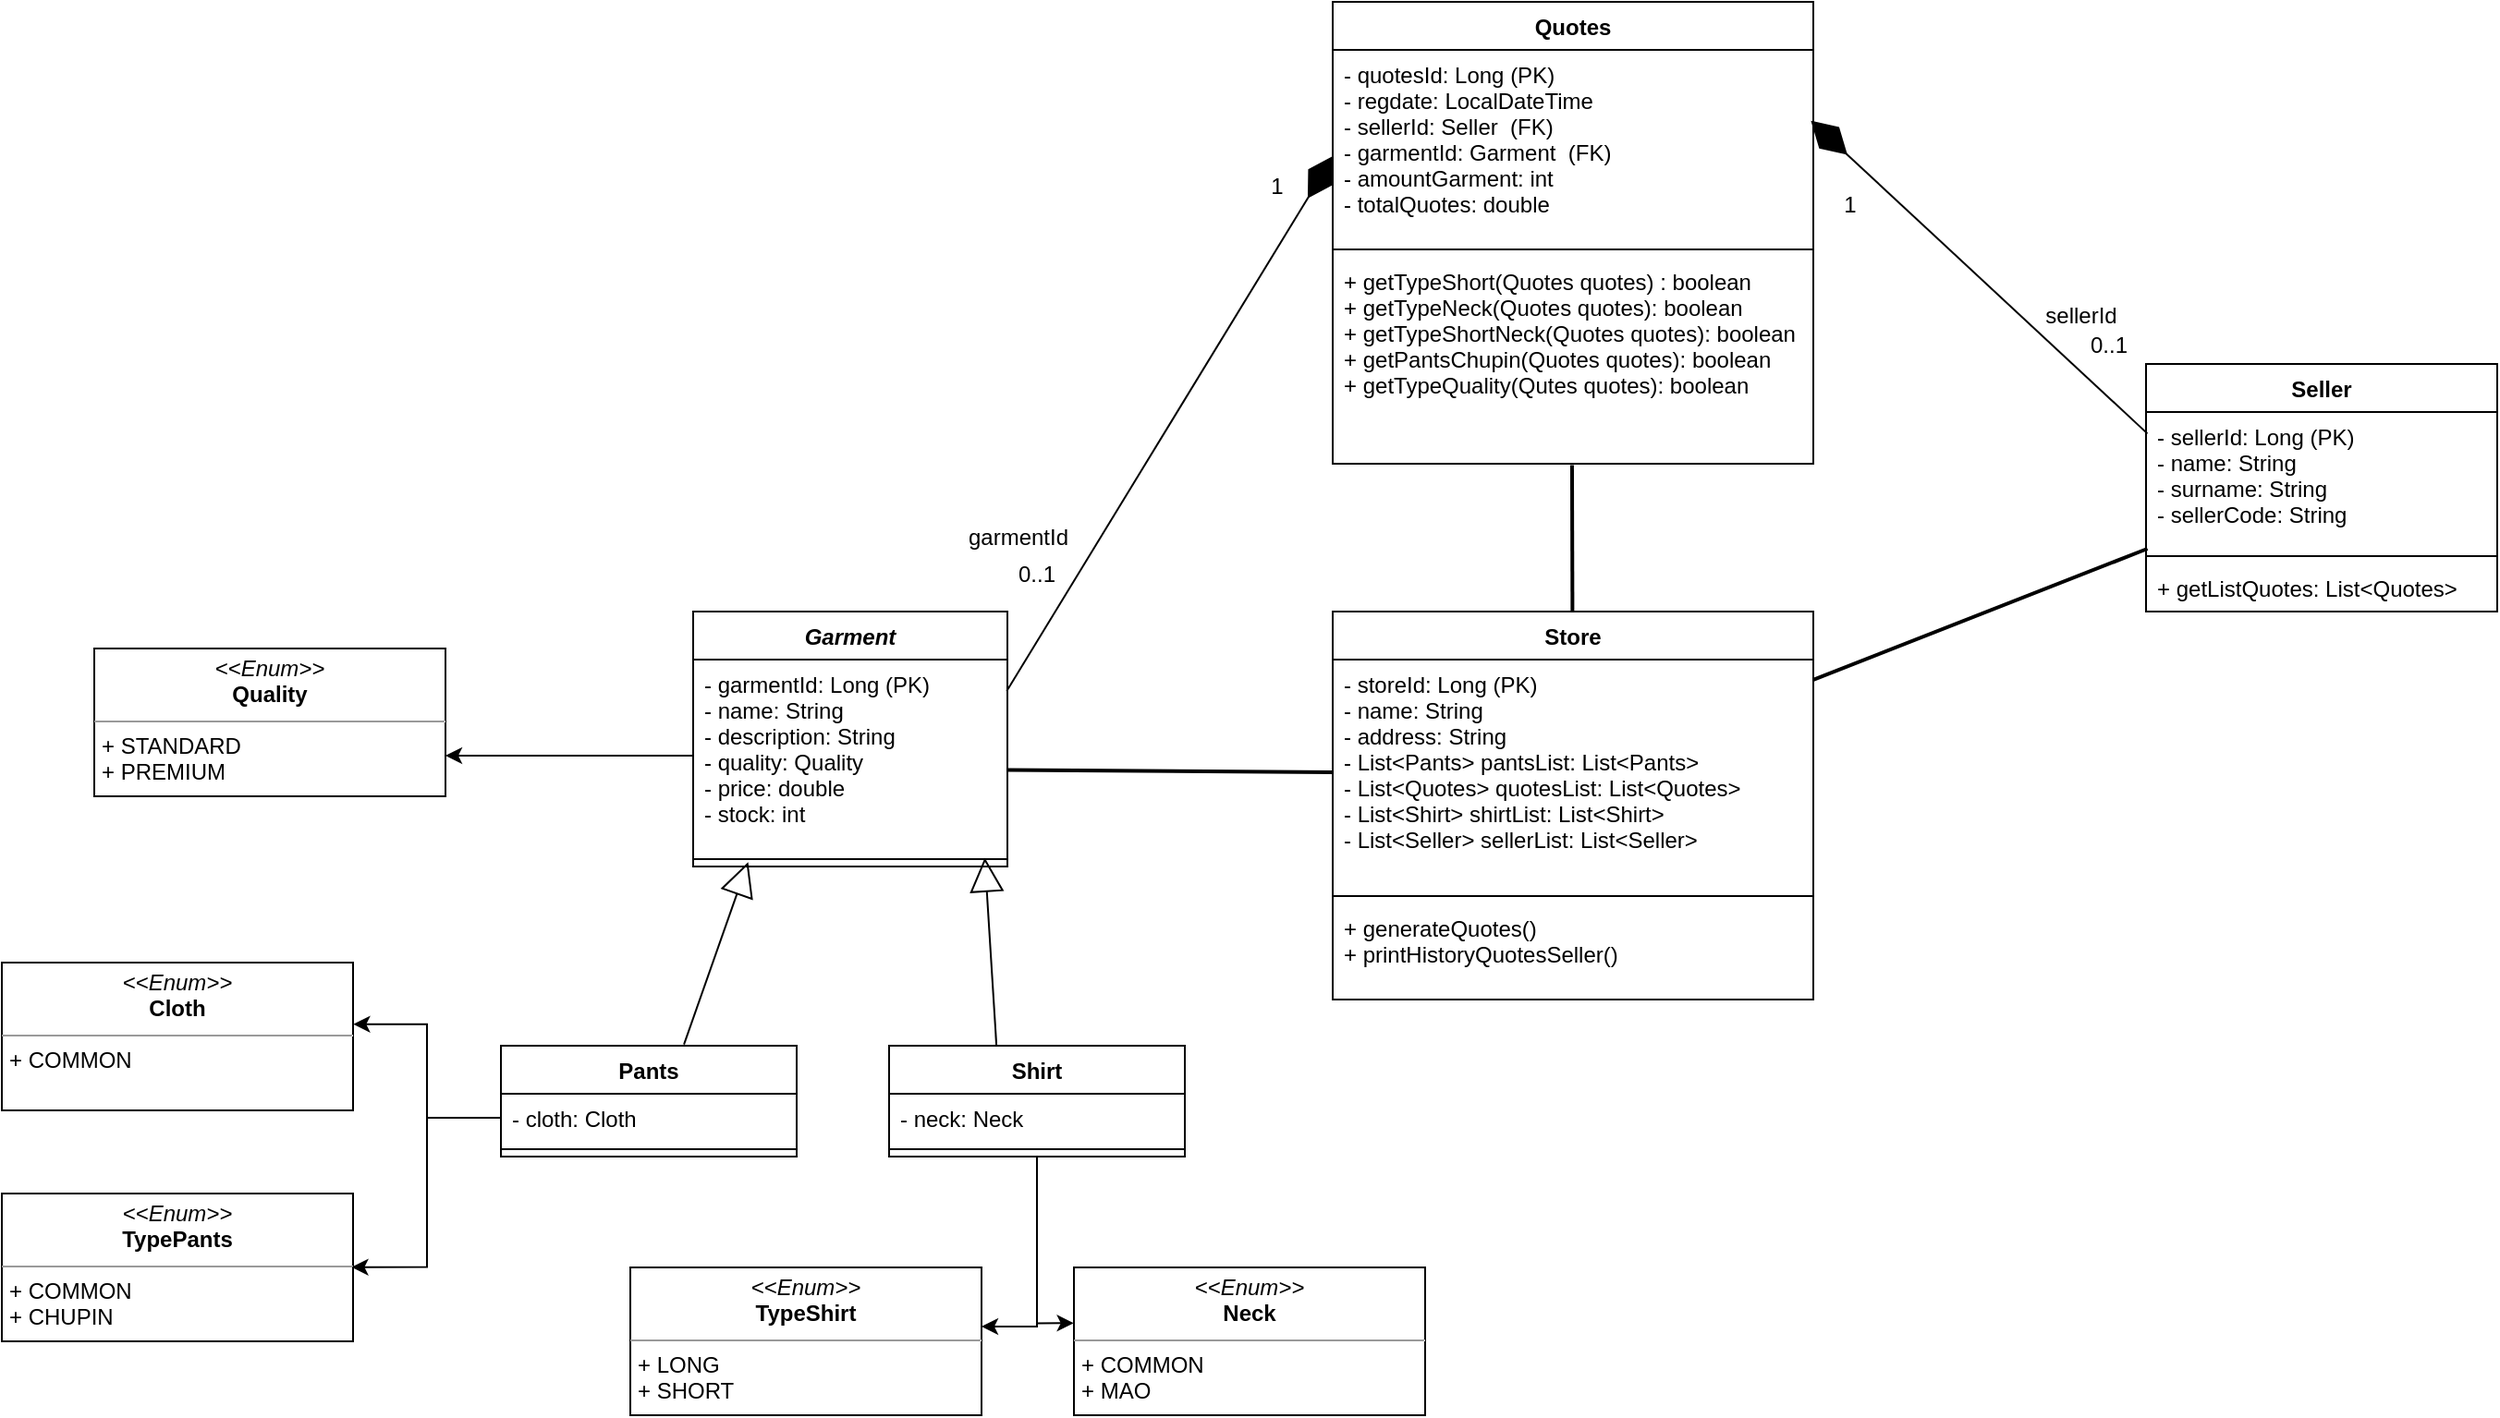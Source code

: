 <mxfile version="14.6.13" type="device"><diagram id="NBp3GSrJcXe_fYZ9Uk5g" name="Página-1"><mxGraphModel dx="1480" dy="932" grid="1" gridSize="10" guides="1" tooltips="1" connect="1" arrows="1" fold="1" page="1" pageScale="1" pageWidth="827" pageHeight="1169" math="0" shadow="0"><root><mxCell id="0"/><mxCell id="1" parent="0"/><mxCell id="UboKCv1lkJhCeTtd3Tmf-1" value="Garment" style="swimlane;fontStyle=3;align=center;verticalAlign=top;childLayout=stackLayout;horizontal=1;startSize=26;horizontalStack=0;resizeParent=1;resizeParentMax=0;resizeLast=0;collapsible=1;marginBottom=0;" parent="1" vertex="1"><mxGeometry x="534" y="370" width="170" height="138" as="geometry"/></mxCell><mxCell id="UboKCv1lkJhCeTtd3Tmf-2" value="- garmentId: Long (PK)&#10;- name: String&#10;- description: String&#10;- quality: Quality&#10;- price: double&#10;- stock: int" style="text;strokeColor=none;fillColor=none;align=left;verticalAlign=top;spacingLeft=4;spacingRight=4;overflow=hidden;rotatable=0;points=[[0,0.5],[1,0.5]];portConstraint=eastwest;" parent="UboKCv1lkJhCeTtd3Tmf-1" vertex="1"><mxGeometry y="26" width="170" height="104" as="geometry"/></mxCell><mxCell id="UboKCv1lkJhCeTtd3Tmf-3" value="" style="line;strokeWidth=1;fillColor=none;align=left;verticalAlign=middle;spacingTop=-1;spacingLeft=3;spacingRight=3;rotatable=0;labelPosition=right;points=[];portConstraint=eastwest;" parent="UboKCv1lkJhCeTtd3Tmf-1" vertex="1"><mxGeometry y="130" width="170" height="8" as="geometry"/></mxCell><mxCell id="UboKCv1lkJhCeTtd3Tmf-7" value="&lt;p style=&quot;margin: 0px ; margin-top: 4px ; text-align: center&quot;&gt;&lt;i&gt;&amp;lt;&amp;lt;Enum&amp;gt;&amp;gt;&lt;/i&gt;&lt;br&gt;&lt;b&gt;Quality&lt;/b&gt;&lt;/p&gt;&lt;hr size=&quot;1&quot;&gt;&lt;p style=&quot;margin: 0px ; margin-left: 4px&quot;&gt;+ STANDARD&lt;br&gt;+ PREMIUM&lt;/p&gt;" style="verticalAlign=top;align=left;overflow=fill;fontSize=12;fontFamily=Helvetica;html=1;" parent="1" vertex="1"><mxGeometry x="210" y="390" width="190" height="80" as="geometry"/></mxCell><mxCell id="UboKCv1lkJhCeTtd3Tmf-8" value="Pants" style="swimlane;fontStyle=1;align=center;verticalAlign=top;childLayout=stackLayout;horizontal=1;startSize=26;horizontalStack=0;resizeParent=1;resizeParentMax=0;resizeLast=0;collapsible=1;marginBottom=0;" parent="1" vertex="1"><mxGeometry x="430" y="605" width="160" height="60" as="geometry"/></mxCell><mxCell id="UboKCv1lkJhCeTtd3Tmf-9" value="- cloth: Cloth" style="text;strokeColor=none;fillColor=none;align=left;verticalAlign=top;spacingLeft=4;spacingRight=4;overflow=hidden;rotatable=0;points=[[0,0.5],[1,0.5]];portConstraint=eastwest;" parent="UboKCv1lkJhCeTtd3Tmf-8" vertex="1"><mxGeometry y="26" width="160" height="26" as="geometry"/></mxCell><mxCell id="UboKCv1lkJhCeTtd3Tmf-10" value="" style="line;strokeWidth=1;fillColor=none;align=left;verticalAlign=middle;spacingTop=-1;spacingLeft=3;spacingRight=3;rotatable=0;labelPosition=right;points=[];portConstraint=eastwest;" parent="UboKCv1lkJhCeTtd3Tmf-8" vertex="1"><mxGeometry y="52" width="160" height="8" as="geometry"/></mxCell><mxCell id="UboKCv1lkJhCeTtd3Tmf-12" style="edgeStyle=orthogonalEdgeStyle;rounded=0;orthogonalLoop=1;jettySize=auto;html=1;entryX=-0.001;entryY=0.377;entryDx=0;entryDy=0;entryPerimeter=0;" parent="1" source="UboKCv1lkJhCeTtd3Tmf-13" target="UboKCv1lkJhCeTtd3Tmf-18" edge="1"><mxGeometry relative="1" as="geometry"/></mxCell><mxCell id="01bQ8k27mibnHuv9tIRM-5" style="edgeStyle=orthogonalEdgeStyle;rounded=0;orthogonalLoop=1;jettySize=auto;html=1;entryX=1;entryY=0.4;entryDx=0;entryDy=0;entryPerimeter=0;" edge="1" parent="1" source="UboKCv1lkJhCeTtd3Tmf-13" target="UboKCv1lkJhCeTtd3Tmf-40"><mxGeometry relative="1" as="geometry"/></mxCell><mxCell id="UboKCv1lkJhCeTtd3Tmf-13" value="Shirt" style="swimlane;fontStyle=1;align=center;verticalAlign=top;childLayout=stackLayout;horizontal=1;startSize=26;horizontalStack=0;resizeParent=1;resizeParentMax=0;resizeLast=0;collapsible=1;marginBottom=0;" parent="1" vertex="1"><mxGeometry x="640" y="605" width="160" height="60" as="geometry"/></mxCell><mxCell id="UboKCv1lkJhCeTtd3Tmf-14" value="- neck: Neck" style="text;strokeColor=none;fillColor=none;align=left;verticalAlign=top;spacingLeft=4;spacingRight=4;overflow=hidden;rotatable=0;points=[[0,0.5],[1,0.5]];portConstraint=eastwest;" parent="UboKCv1lkJhCeTtd3Tmf-13" vertex="1"><mxGeometry y="26" width="160" height="26" as="geometry"/></mxCell><mxCell id="UboKCv1lkJhCeTtd3Tmf-15" value="" style="line;strokeWidth=1;fillColor=none;align=left;verticalAlign=middle;spacingTop=-1;spacingLeft=3;spacingRight=3;rotatable=0;labelPosition=right;points=[];portConstraint=eastwest;" parent="UboKCv1lkJhCeTtd3Tmf-13" vertex="1"><mxGeometry y="52" width="160" height="8" as="geometry"/></mxCell><mxCell id="UboKCv1lkJhCeTtd3Tmf-16" value="" style="endArrow=block;endSize=16;endFill=0;html=1;exitX=0.619;exitY=-0.012;exitDx=0;exitDy=0;exitPerimeter=0;entryX=0.175;entryY=0.696;entryDx=0;entryDy=0;entryPerimeter=0;" parent="1" source="UboKCv1lkJhCeTtd3Tmf-8" edge="1" target="UboKCv1lkJhCeTtd3Tmf-3"><mxGeometry x="0.066" y="-13" width="160" relative="1" as="geometry"><mxPoint x="474" y="800" as="sourcePoint"/><mxPoint x="540" y="510" as="targetPoint"/><mxPoint x="1" as="offset"/></mxGeometry></mxCell><mxCell id="UboKCv1lkJhCeTtd3Tmf-17" value="" style="endArrow=block;endSize=16;endFill=0;html=1;exitX=0.363;exitY=0;exitDx=0;exitDy=0;exitPerimeter=0;entryX=0.928;entryY=0.411;entryDx=0;entryDy=0;entryPerimeter=0;" parent="1" source="UboKCv1lkJhCeTtd3Tmf-13" edge="1" target="UboKCv1lkJhCeTtd3Tmf-3"><mxGeometry width="160" relative="1" as="geometry"><mxPoint x="560" y="610" as="sourcePoint"/><mxPoint x="640" y="510" as="targetPoint"/></mxGeometry></mxCell><mxCell id="UboKCv1lkJhCeTtd3Tmf-18" value="&lt;p style=&quot;margin: 0px ; margin-top: 4px ; text-align: center&quot;&gt;&lt;i&gt;&amp;lt;&amp;lt;Enum&amp;gt;&amp;gt;&lt;/i&gt;&lt;br&gt;&lt;b&gt;Neck&lt;/b&gt;&lt;/p&gt;&lt;hr size=&quot;1&quot;&gt;&lt;p style=&quot;margin: 0px ; margin-left: 4px&quot;&gt;+ COMMON&lt;br&gt;+ MAO&lt;/p&gt;" style="verticalAlign=top;align=left;overflow=fill;fontSize=12;fontFamily=Helvetica;html=1;" parent="1" vertex="1"><mxGeometry x="740" y="725" width="190" height="80" as="geometry"/></mxCell><mxCell id="UboKCv1lkJhCeTtd3Tmf-19" value="&lt;p style=&quot;margin: 0px ; margin-top: 4px ; text-align: center&quot;&gt;&lt;i&gt;&amp;lt;&amp;lt;Enum&amp;gt;&amp;gt;&lt;/i&gt;&lt;br&gt;&lt;b&gt;Cloth&lt;/b&gt;&lt;/p&gt;&lt;hr size=&quot;1&quot;&gt;&lt;p style=&quot;margin: 0px ; margin-left: 4px&quot;&gt;+ COMMON&lt;br&gt;&lt;/p&gt;" style="verticalAlign=top;align=left;overflow=fill;fontSize=12;fontFamily=Helvetica;html=1;" parent="1" vertex="1"><mxGeometry x="160" y="560" width="190" height="80" as="geometry"/></mxCell><mxCell id="UboKCv1lkJhCeTtd3Tmf-20" style="edgeStyle=orthogonalEdgeStyle;rounded=0;orthogonalLoop=1;jettySize=auto;html=1;entryX=1.001;entryY=0.417;entryDx=0;entryDy=0;entryPerimeter=0;" parent="1" source="UboKCv1lkJhCeTtd3Tmf-9" target="UboKCv1lkJhCeTtd3Tmf-19" edge="1"><mxGeometry relative="1" as="geometry"/></mxCell><mxCell id="UboKCv1lkJhCeTtd3Tmf-34" value="Seller" style="swimlane;fontStyle=1;align=center;verticalAlign=top;childLayout=stackLayout;horizontal=1;startSize=26;horizontalStack=0;resizeParent=1;resizeParentMax=0;resizeLast=0;collapsible=1;marginBottom=0;" parent="1" vertex="1"><mxGeometry x="1320" y="236" width="190" height="134" as="geometry"/></mxCell><mxCell id="UboKCv1lkJhCeTtd3Tmf-35" value="- sellerId: Long (PK)&#10;- name: String&#10;- surname: String&#10;- sellerCode: String" style="text;strokeColor=none;fillColor=none;align=left;verticalAlign=top;spacingLeft=4;spacingRight=4;overflow=hidden;rotatable=0;points=[[0,0.5],[1,0.5]];portConstraint=eastwest;" parent="UboKCv1lkJhCeTtd3Tmf-34" vertex="1"><mxGeometry y="26" width="190" height="74" as="geometry"/></mxCell><mxCell id="UboKCv1lkJhCeTtd3Tmf-36" value="" style="line;strokeWidth=1;fillColor=none;align=left;verticalAlign=middle;spacingTop=-1;spacingLeft=3;spacingRight=3;rotatable=0;labelPosition=right;points=[];portConstraint=eastwest;" parent="UboKCv1lkJhCeTtd3Tmf-34" vertex="1"><mxGeometry y="100" width="190" height="8" as="geometry"/></mxCell><mxCell id="UboKCv1lkJhCeTtd3Tmf-37" value="+ getListQuotes: List&lt;Quotes&gt;" style="text;strokeColor=none;fillColor=none;align=left;verticalAlign=top;spacingLeft=4;spacingRight=4;overflow=hidden;rotatable=0;points=[[0,0.5],[1,0.5]];portConstraint=eastwest;" parent="UboKCv1lkJhCeTtd3Tmf-34" vertex="1"><mxGeometry y="108" width="190" height="26" as="geometry"/></mxCell><mxCell id="UboKCv1lkJhCeTtd3Tmf-38" value="&lt;p style=&quot;margin: 0px ; margin-top: 4px ; text-align: center&quot;&gt;&lt;i&gt;&amp;lt;&amp;lt;Enum&amp;gt;&amp;gt;&lt;/i&gt;&lt;br&gt;&lt;b&gt;TypePants&lt;/b&gt;&lt;/p&gt;&lt;hr size=&quot;1&quot;&gt;&lt;p style=&quot;margin: 0px ; margin-left: 4px&quot;&gt;+ COMMON&lt;br&gt;&lt;/p&gt;&lt;p style=&quot;margin: 0px ; margin-left: 4px&quot;&gt;+ CHUPIN&lt;/p&gt;" style="verticalAlign=top;align=left;overflow=fill;fontSize=12;fontFamily=Helvetica;html=1;" parent="1" vertex="1"><mxGeometry x="160" y="685" width="190" height="80" as="geometry"/></mxCell><mxCell id="UboKCv1lkJhCeTtd3Tmf-39" style="edgeStyle=orthogonalEdgeStyle;rounded=0;orthogonalLoop=1;jettySize=auto;html=1;entryX=0.996;entryY=0.498;entryDx=0;entryDy=0;entryPerimeter=0;" parent="1" source="UboKCv1lkJhCeTtd3Tmf-9" target="UboKCv1lkJhCeTtd3Tmf-38" edge="1"><mxGeometry relative="1" as="geometry"/></mxCell><mxCell id="UboKCv1lkJhCeTtd3Tmf-40" value="&lt;p style=&quot;margin: 0px ; margin-top: 4px ; text-align: center&quot;&gt;&lt;i&gt;&amp;lt;&amp;lt;Enum&amp;gt;&amp;gt;&lt;/i&gt;&lt;br&gt;&lt;b&gt;TypeShirt&lt;/b&gt;&lt;/p&gt;&lt;hr size=&quot;1&quot;&gt;&lt;p style=&quot;margin: 0px ; margin-left: 4px&quot;&gt;+ LONG&lt;br&gt;+ SHORT&lt;/p&gt;" style="verticalAlign=top;align=left;overflow=fill;fontSize=12;fontFamily=Helvetica;html=1;" parent="1" vertex="1"><mxGeometry x="500" y="725" width="190" height="80" as="geometry"/></mxCell><mxCell id="01bQ8k27mibnHuv9tIRM-4" style="edgeStyle=orthogonalEdgeStyle;rounded=0;orthogonalLoop=1;jettySize=auto;html=1;entryX=1;entryY=0.725;entryDx=0;entryDy=0;entryPerimeter=0;" edge="1" parent="1" source="UboKCv1lkJhCeTtd3Tmf-2" target="UboKCv1lkJhCeTtd3Tmf-7"><mxGeometry relative="1" as="geometry"/></mxCell><mxCell id="01bQ8k27mibnHuv9tIRM-7" value="" style="endArrow=diamondThin;endFill=1;endSize=24;html=1;exitX=0.998;exitY=0.163;exitDx=0;exitDy=0;exitPerimeter=0;entryX=0.002;entryY=0.551;entryDx=0;entryDy=0;entryPerimeter=0;" edge="1" parent="1" source="UboKCv1lkJhCeTtd3Tmf-2" target="01bQ8k27mibnHuv9tIRM-17"><mxGeometry width="160" relative="1" as="geometry"><mxPoint x="940" y="150" as="sourcePoint"/><mxPoint x="860.22" y="174.76" as="targetPoint"/></mxGeometry></mxCell><mxCell id="01bQ8k27mibnHuv9tIRM-8" value="" style="endArrow=diamondThin;endFill=1;endSize=24;html=1;exitX=0.004;exitY=0.158;exitDx=0;exitDy=0;exitPerimeter=0;entryX=0.995;entryY=0.369;entryDx=0;entryDy=0;entryPerimeter=0;" edge="1" parent="1" source="UboKCv1lkJhCeTtd3Tmf-35" target="01bQ8k27mibnHuv9tIRM-17"><mxGeometry width="160" relative="1" as="geometry"><mxPoint x="1010" y="150" as="sourcePoint"/><mxPoint x="1079.78" y="153.232" as="targetPoint"/></mxGeometry></mxCell><mxCell id="01bQ8k27mibnHuv9tIRM-9" value="0..1" style="text;html=1;strokeColor=none;fillColor=none;align=center;verticalAlign=middle;whiteSpace=wrap;rounded=0;" vertex="1" parent="1"><mxGeometry x="700" y="340" width="40" height="20" as="geometry"/></mxCell><mxCell id="01bQ8k27mibnHuv9tIRM-10" value="1" style="text;html=1;strokeColor=none;fillColor=none;align=center;verticalAlign=middle;whiteSpace=wrap;rounded=0;" vertex="1" parent="1"><mxGeometry x="830" y="130" width="40" height="20" as="geometry"/></mxCell><mxCell id="01bQ8k27mibnHuv9tIRM-11" value="garmentId" style="text;html=1;strokeColor=none;fillColor=none;align=center;verticalAlign=middle;whiteSpace=wrap;rounded=0;" vertex="1" parent="1"><mxGeometry x="680" y="320" width="60" height="20" as="geometry"/></mxCell><mxCell id="01bQ8k27mibnHuv9tIRM-12" value="0..1" style="text;html=1;strokeColor=none;fillColor=none;align=center;verticalAlign=middle;whiteSpace=wrap;rounded=0;" vertex="1" parent="1"><mxGeometry x="1280" y="216" width="40" height="20" as="geometry"/></mxCell><mxCell id="01bQ8k27mibnHuv9tIRM-13" value="1" style="text;html=1;strokeColor=none;fillColor=none;align=center;verticalAlign=middle;whiteSpace=wrap;rounded=0;" vertex="1" parent="1"><mxGeometry x="1140" y="140" width="40" height="20" as="geometry"/></mxCell><mxCell id="01bQ8k27mibnHuv9tIRM-14" value="sellerId" style="text;html=1;strokeColor=none;fillColor=none;align=center;verticalAlign=middle;whiteSpace=wrap;rounded=0;" vertex="1" parent="1"><mxGeometry x="1260" y="200" width="50" height="20" as="geometry"/></mxCell><mxCell id="01bQ8k27mibnHuv9tIRM-16" value="Quotes" style="swimlane;fontStyle=1;align=center;verticalAlign=top;childLayout=stackLayout;horizontal=1;startSize=26;horizontalStack=0;resizeParent=1;resizeParentMax=0;resizeLast=0;collapsible=1;marginBottom=0;" vertex="1" parent="1"><mxGeometry x="880" y="40" width="260" height="250" as="geometry"/></mxCell><mxCell id="01bQ8k27mibnHuv9tIRM-17" value="- quotesId: Long (PK)&#10;- regdate: LocalDateTime&#10;- sellerId: Seller  (FK)&#10;- garmentId: Garment  (FK)&#10;- amountGarment: int&#10;- totalQuotes: double" style="text;strokeColor=none;fillColor=none;align=left;verticalAlign=top;spacingLeft=4;spacingRight=4;overflow=hidden;rotatable=0;points=[[0,0.5],[1,0.5]];portConstraint=eastwest;" vertex="1" parent="01bQ8k27mibnHuv9tIRM-16"><mxGeometry y="26" width="260" height="104" as="geometry"/></mxCell><mxCell id="01bQ8k27mibnHuv9tIRM-18" value="" style="line;strokeWidth=1;fillColor=none;align=left;verticalAlign=middle;spacingTop=-1;spacingLeft=3;spacingRight=3;rotatable=0;labelPosition=right;points=[];portConstraint=eastwest;" vertex="1" parent="01bQ8k27mibnHuv9tIRM-16"><mxGeometry y="130" width="260" height="8" as="geometry"/></mxCell><mxCell id="01bQ8k27mibnHuv9tIRM-19" value="+ getTypeShort(Quotes quotes) : boolean&#10;+ getTypeNeck(Quotes quotes): boolean&#10;+ getTypeShortNeck(Quotes quotes): boolean&#10;+ getPantsChupin(Quotes quotes): boolean&#10;+ getTypeQuality(Qutes quotes): boolean" style="text;strokeColor=none;fillColor=none;align=left;verticalAlign=top;spacingLeft=4;spacingRight=4;overflow=hidden;rotatable=0;points=[[0,0.5],[1,0.5]];portConstraint=eastwest;" vertex="1" parent="01bQ8k27mibnHuv9tIRM-16"><mxGeometry y="138" width="260" height="112" as="geometry"/></mxCell><mxCell id="01bQ8k27mibnHuv9tIRM-39" style="rounded=0;orthogonalLoop=1;jettySize=auto;html=1;entryX=0.498;entryY=1.007;entryDx=0;entryDy=0;entryPerimeter=0;strokeWidth=2;endArrow=none;endFill=0;" edge="1" parent="1" source="01bQ8k27mibnHuv9tIRM-20" target="01bQ8k27mibnHuv9tIRM-19"><mxGeometry relative="1" as="geometry"/></mxCell><mxCell id="01bQ8k27mibnHuv9tIRM-20" value="Store" style="swimlane;fontStyle=1;align=center;verticalAlign=top;childLayout=stackLayout;horizontal=1;startSize=26;horizontalStack=0;resizeParent=1;resizeParentMax=0;resizeLast=0;collapsible=1;marginBottom=0;" vertex="1" parent="1"><mxGeometry x="880" y="370" width="260" height="210" as="geometry"/></mxCell><mxCell id="01bQ8k27mibnHuv9tIRM-21" value="- storeId: Long (PK)&#10;- name: String&#10;- address: String&#10;- List&lt;Pants&gt; pantsList: List&lt;Pants&gt;&#10;- List&lt;Quotes&gt; quotesList: List&lt;Quotes&gt;&#10;- List&lt;Shirt&gt; shirtList: List&lt;Shirt&gt;&#10;- List&lt;Seller&gt; sellerList: List&lt;Seller&gt;" style="text;strokeColor=none;fillColor=none;align=left;verticalAlign=top;spacingLeft=4;spacingRight=4;overflow=hidden;rotatable=0;points=[[0,0.5],[1,0.5]];portConstraint=eastwest;" vertex="1" parent="01bQ8k27mibnHuv9tIRM-20"><mxGeometry y="26" width="260" height="124" as="geometry"/></mxCell><mxCell id="01bQ8k27mibnHuv9tIRM-22" value="" style="line;strokeWidth=1;fillColor=none;align=left;verticalAlign=middle;spacingTop=-1;spacingLeft=3;spacingRight=3;rotatable=0;labelPosition=right;points=[];portConstraint=eastwest;" vertex="1" parent="01bQ8k27mibnHuv9tIRM-20"><mxGeometry y="150" width="260" height="8" as="geometry"/></mxCell><mxCell id="01bQ8k27mibnHuv9tIRM-23" value="+ generateQuotes()&#10;+ printHistoryQuotesSeller()" style="text;strokeColor=none;fillColor=none;align=left;verticalAlign=top;spacingLeft=4;spacingRight=4;overflow=hidden;rotatable=0;points=[[0,0.5],[1,0.5]];portConstraint=eastwest;" vertex="1" parent="01bQ8k27mibnHuv9tIRM-20"><mxGeometry y="158" width="260" height="52" as="geometry"/></mxCell><mxCell id="01bQ8k27mibnHuv9tIRM-40" style="edgeStyle=none;rounded=0;orthogonalLoop=1;jettySize=auto;html=1;entryX=1.001;entryY=0.574;entryDx=0;entryDy=0;entryPerimeter=0;endArrow=none;endFill=0;strokeColor=#000000;strokeWidth=2;" edge="1" parent="1" source="01bQ8k27mibnHuv9tIRM-21" target="UboKCv1lkJhCeTtd3Tmf-2"><mxGeometry relative="1" as="geometry"/></mxCell><mxCell id="01bQ8k27mibnHuv9tIRM-41" style="edgeStyle=none;rounded=0;orthogonalLoop=1;jettySize=auto;html=1;endArrow=none;endFill=0;strokeColor=#000000;strokeWidth=2;" edge="1" parent="1" source="01bQ8k27mibnHuv9tIRM-21" target="UboKCv1lkJhCeTtd3Tmf-35"><mxGeometry relative="1" as="geometry"/></mxCell></root></mxGraphModel></diagram></mxfile>